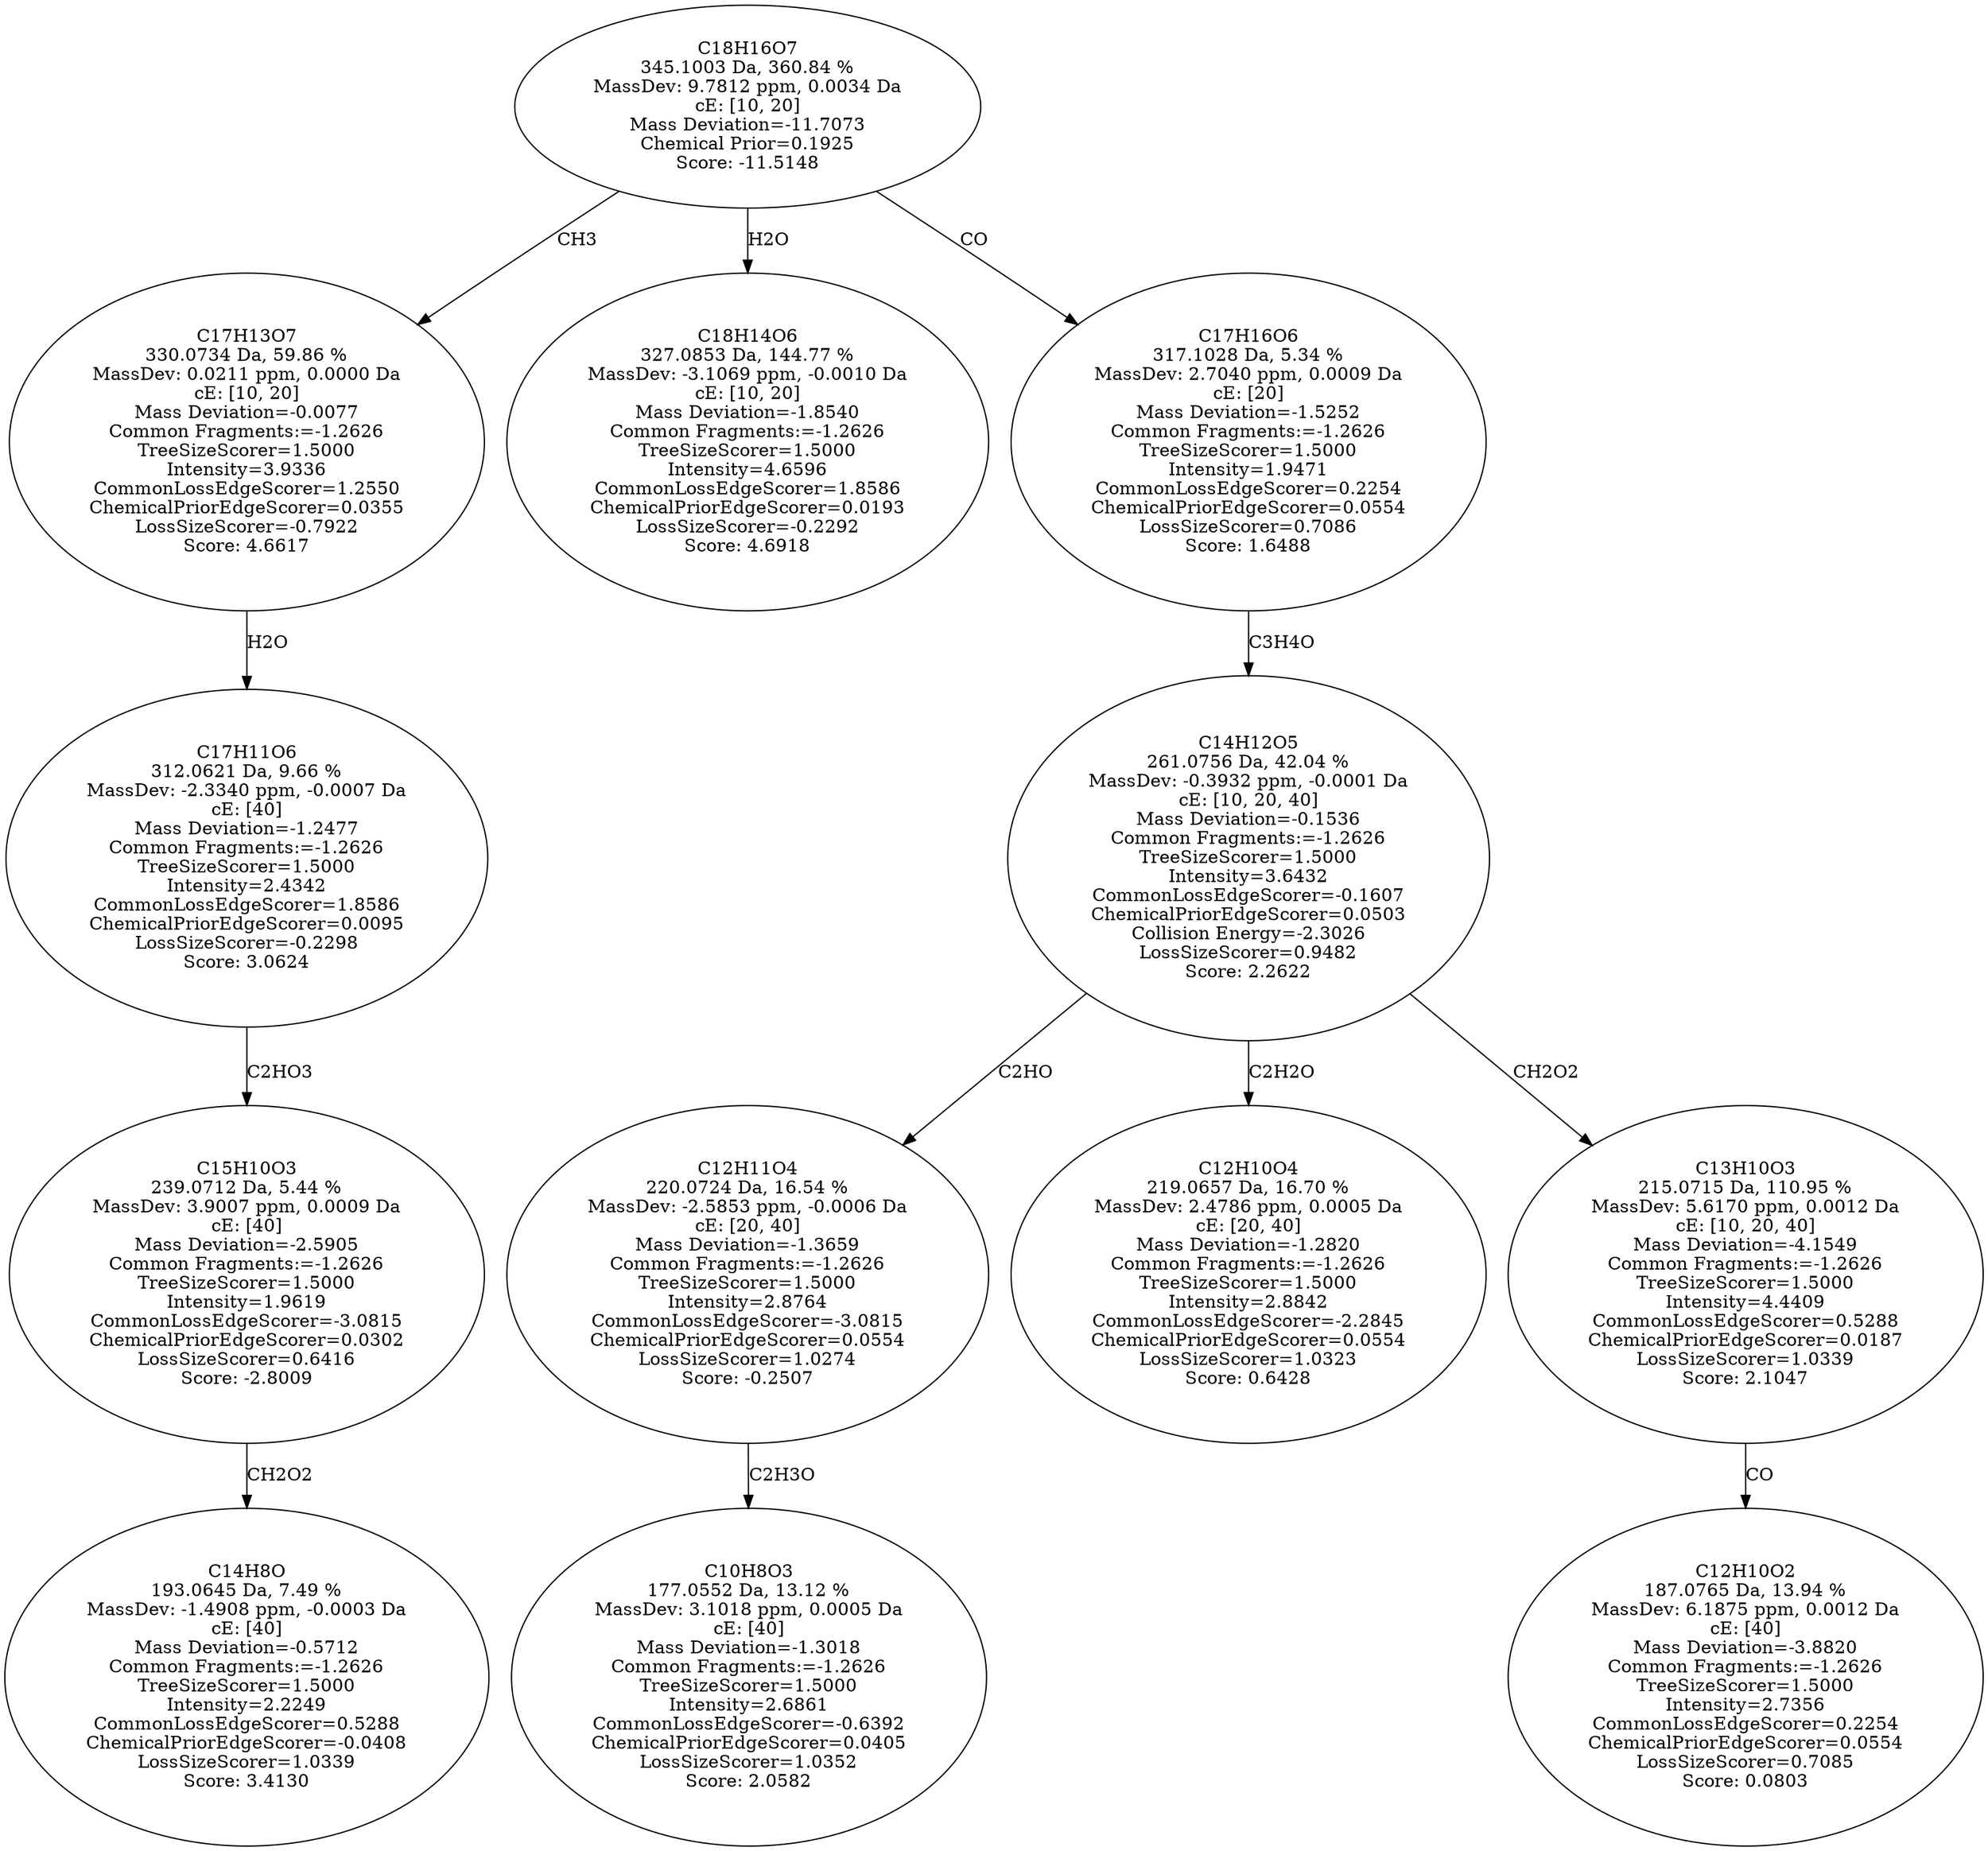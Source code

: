 strict digraph {
v1 [label="C14H8O\n193.0645 Da, 7.49 %\nMassDev: -1.4908 ppm, -0.0003 Da\ncE: [40]\nMass Deviation=-0.5712\nCommon Fragments:=-1.2626\nTreeSizeScorer=1.5000\nIntensity=2.2249\nCommonLossEdgeScorer=0.5288\nChemicalPriorEdgeScorer=-0.0408\nLossSizeScorer=1.0339\nScore: 3.4130"];
v2 [label="C15H10O3\n239.0712 Da, 5.44 %\nMassDev: 3.9007 ppm, 0.0009 Da\ncE: [40]\nMass Deviation=-2.5905\nCommon Fragments:=-1.2626\nTreeSizeScorer=1.5000\nIntensity=1.9619\nCommonLossEdgeScorer=-3.0815\nChemicalPriorEdgeScorer=0.0302\nLossSizeScorer=0.6416\nScore: -2.8009"];
v3 [label="C17H11O6\n312.0621 Da, 9.66 %\nMassDev: -2.3340 ppm, -0.0007 Da\ncE: [40]\nMass Deviation=-1.2477\nCommon Fragments:=-1.2626\nTreeSizeScorer=1.5000\nIntensity=2.4342\nCommonLossEdgeScorer=1.8586\nChemicalPriorEdgeScorer=0.0095\nLossSizeScorer=-0.2298\nScore: 3.0624"];
v4 [label="C17H13O7\n330.0734 Da, 59.86 %\nMassDev: 0.0211 ppm, 0.0000 Da\ncE: [10, 20]\nMass Deviation=-0.0077\nCommon Fragments:=-1.2626\nTreeSizeScorer=1.5000\nIntensity=3.9336\nCommonLossEdgeScorer=1.2550\nChemicalPriorEdgeScorer=0.0355\nLossSizeScorer=-0.7922\nScore: 4.6617"];
v5 [label="C18H14O6\n327.0853 Da, 144.77 %\nMassDev: -3.1069 ppm, -0.0010 Da\ncE: [10, 20]\nMass Deviation=-1.8540\nCommon Fragments:=-1.2626\nTreeSizeScorer=1.5000\nIntensity=4.6596\nCommonLossEdgeScorer=1.8586\nChemicalPriorEdgeScorer=0.0193\nLossSizeScorer=-0.2292\nScore: 4.6918"];
v6 [label="C10H8O3\n177.0552 Da, 13.12 %\nMassDev: 3.1018 ppm, 0.0005 Da\ncE: [40]\nMass Deviation=-1.3018\nCommon Fragments:=-1.2626\nTreeSizeScorer=1.5000\nIntensity=2.6861\nCommonLossEdgeScorer=-0.6392\nChemicalPriorEdgeScorer=0.0405\nLossSizeScorer=1.0352\nScore: 2.0582"];
v7 [label="C12H11O4\n220.0724 Da, 16.54 %\nMassDev: -2.5853 ppm, -0.0006 Da\ncE: [20, 40]\nMass Deviation=-1.3659\nCommon Fragments:=-1.2626\nTreeSizeScorer=1.5000\nIntensity=2.8764\nCommonLossEdgeScorer=-3.0815\nChemicalPriorEdgeScorer=0.0554\nLossSizeScorer=1.0274\nScore: -0.2507"];
v8 [label="C12H10O4\n219.0657 Da, 16.70 %\nMassDev: 2.4786 ppm, 0.0005 Da\ncE: [20, 40]\nMass Deviation=-1.2820\nCommon Fragments:=-1.2626\nTreeSizeScorer=1.5000\nIntensity=2.8842\nCommonLossEdgeScorer=-2.2845\nChemicalPriorEdgeScorer=0.0554\nLossSizeScorer=1.0323\nScore: 0.6428"];
v9 [label="C12H10O2\n187.0765 Da, 13.94 %\nMassDev: 6.1875 ppm, 0.0012 Da\ncE: [40]\nMass Deviation=-3.8820\nCommon Fragments:=-1.2626\nTreeSizeScorer=1.5000\nIntensity=2.7356\nCommonLossEdgeScorer=0.2254\nChemicalPriorEdgeScorer=0.0554\nLossSizeScorer=0.7085\nScore: 0.0803"];
v10 [label="C13H10O3\n215.0715 Da, 110.95 %\nMassDev: 5.6170 ppm, 0.0012 Da\ncE: [10, 20, 40]\nMass Deviation=-4.1549\nCommon Fragments:=-1.2626\nTreeSizeScorer=1.5000\nIntensity=4.4409\nCommonLossEdgeScorer=0.5288\nChemicalPriorEdgeScorer=0.0187\nLossSizeScorer=1.0339\nScore: 2.1047"];
v11 [label="C14H12O5\n261.0756 Da, 42.04 %\nMassDev: -0.3932 ppm, -0.0001 Da\ncE: [10, 20, 40]\nMass Deviation=-0.1536\nCommon Fragments:=-1.2626\nTreeSizeScorer=1.5000\nIntensity=3.6432\nCommonLossEdgeScorer=-0.1607\nChemicalPriorEdgeScorer=0.0503\nCollision Energy=-2.3026\nLossSizeScorer=0.9482\nScore: 2.2622"];
v12 [label="C17H16O6\n317.1028 Da, 5.34 %\nMassDev: 2.7040 ppm, 0.0009 Da\ncE: [20]\nMass Deviation=-1.5252\nCommon Fragments:=-1.2626\nTreeSizeScorer=1.5000\nIntensity=1.9471\nCommonLossEdgeScorer=0.2254\nChemicalPriorEdgeScorer=0.0554\nLossSizeScorer=0.7086\nScore: 1.6488"];
v13 [label="C18H16O7\n345.1003 Da, 360.84 %\nMassDev: 9.7812 ppm, 0.0034 Da\ncE: [10, 20]\nMass Deviation=-11.7073\nChemical Prior=0.1925\nScore: -11.5148"];
v2 -> v1 [label="CH2O2"];
v3 -> v2 [label="C2HO3"];
v4 -> v3 [label="H2O"];
v13 -> v4 [label="CH3"];
v13 -> v5 [label="H2O"];
v7 -> v6 [label="C2H3O"];
v11 -> v7 [label="C2HO"];
v11 -> v8 [label="C2H2O"];
v10 -> v9 [label="CO"];
v11 -> v10 [label="CH2O2"];
v12 -> v11 [label="C3H4O"];
v13 -> v12 [label="CO"];
}